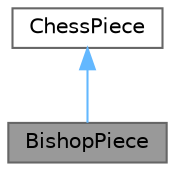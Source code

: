 digraph "BishopPiece"
{
 // LATEX_PDF_SIZE
  bgcolor="transparent";
  edge [fontname=Helvetica,fontsize=10,labelfontname=Helvetica,labelfontsize=10];
  node [fontname=Helvetica,fontsize=10,shape=box,height=0.2,width=0.4];
  Node1 [id="Node000001",label="BishopPiece",height=0.2,width=0.4,color="gray40", fillcolor="grey60", style="filled", fontcolor="black",tooltip="The BishopPiece class represents the bishop chess piece."];
  Node2 -> Node1 [id="edge1_Node000001_Node000002",dir="back",color="steelblue1",style="solid",tooltip=" "];
  Node2 [id="Node000002",label="ChessPiece",height=0.2,width=0.4,color="gray40", fillcolor="white", style="filled",URL="$class_chess_piece.html",tooltip="The ChessPiece class represents a generic chess piece."];
}
